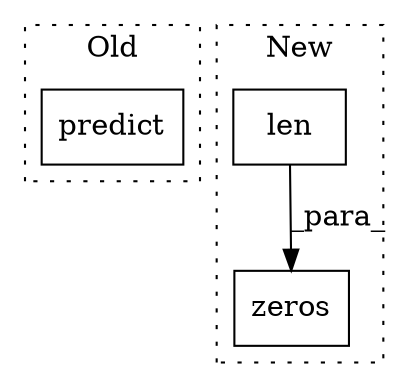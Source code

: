 digraph G {
subgraph cluster0 {
1 [label="predict" a="32" s="1499,1526" l="8,1" shape="box"];
label = "Old";
style="dotted";
}
subgraph cluster1 {
2 [label="zeros" a="32" s="1199,1226" l="6,1" shape="box"];
3 [label="len" a="32" s="1205,1210" l="4,1" shape="box"];
label = "New";
style="dotted";
}
3 -> 2 [label="_para_"];
}